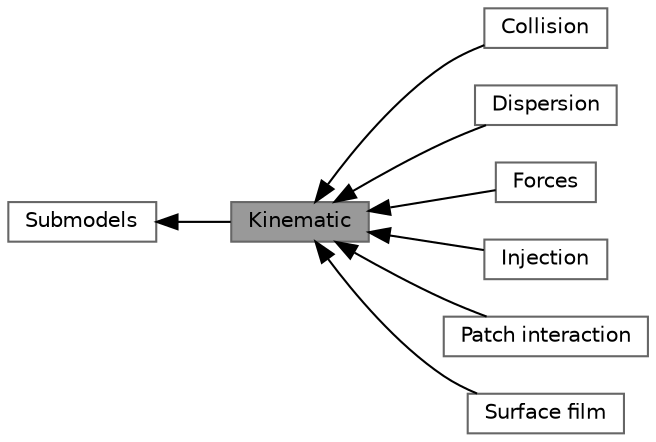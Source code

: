 digraph "Kinematic"
{
 // LATEX_PDF_SIZE
  bgcolor="transparent";
  edge [fontname=Helvetica,fontsize=10,labelfontname=Helvetica,labelfontsize=10];
  node [fontname=Helvetica,fontsize=10,shape=box,height=0.2,width=0.4];
  rankdir=LR;
  Node3 [id="Node000003",label="Collision",height=0.2,width=0.4,color="grey40", fillcolor="white", style="filled",URL="$group__grpLagrangianIntermediateCollisionSubModels.html",tooltip=" "];
  Node4 [id="Node000004",label="Dispersion",height=0.2,width=0.4,color="grey40", fillcolor="white", style="filled",URL="$group__grpLagrangianIntermediateDispersionSubModels.html",tooltip=" "];
  Node5 [id="Node000005",label="Forces",height=0.2,width=0.4,color="grey40", fillcolor="white", style="filled",URL="$group__grpLagrangianIntermediateForceSubModels.html",tooltip=" "];
  Node6 [id="Node000006",label="Injection",height=0.2,width=0.4,color="grey40", fillcolor="white", style="filled",URL="$group__grpLagrangianIntermediateInjectionSubModels.html",tooltip=" "];
  Node1 [id="Node000001",label="Kinematic",height=0.2,width=0.4,color="gray40", fillcolor="grey60", style="filled", fontcolor="black",tooltip=" "];
  Node7 [id="Node000007",label="Patch interaction",height=0.2,width=0.4,color="grey40", fillcolor="white", style="filled",URL="$group__grpLagrangianIntermediatePatchInteractionSubModels.html",tooltip=" "];
  Node2 [id="Node000002",label="Submodels",height=0.2,width=0.4,color="grey40", fillcolor="white", style="filled",URL="$group__grpLagrangianIntermediateSubModels.html",tooltip=" "];
  Node8 [id="Node000008",label="Surface film",height=0.2,width=0.4,color="grey40", fillcolor="white", style="filled",URL="$group__grpLagrangianIntermediateSurfaceFilmSubModels.html",tooltip=" "];
  Node2->Node1 [shape=plaintext, dir="back", style="solid"];
  Node1->Node3 [shape=plaintext, dir="back", style="solid"];
  Node1->Node4 [shape=plaintext, dir="back", style="solid"];
  Node1->Node5 [shape=plaintext, dir="back", style="solid"];
  Node1->Node6 [shape=plaintext, dir="back", style="solid"];
  Node1->Node7 [shape=plaintext, dir="back", style="solid"];
  Node1->Node8 [shape=plaintext, dir="back", style="solid"];
}
